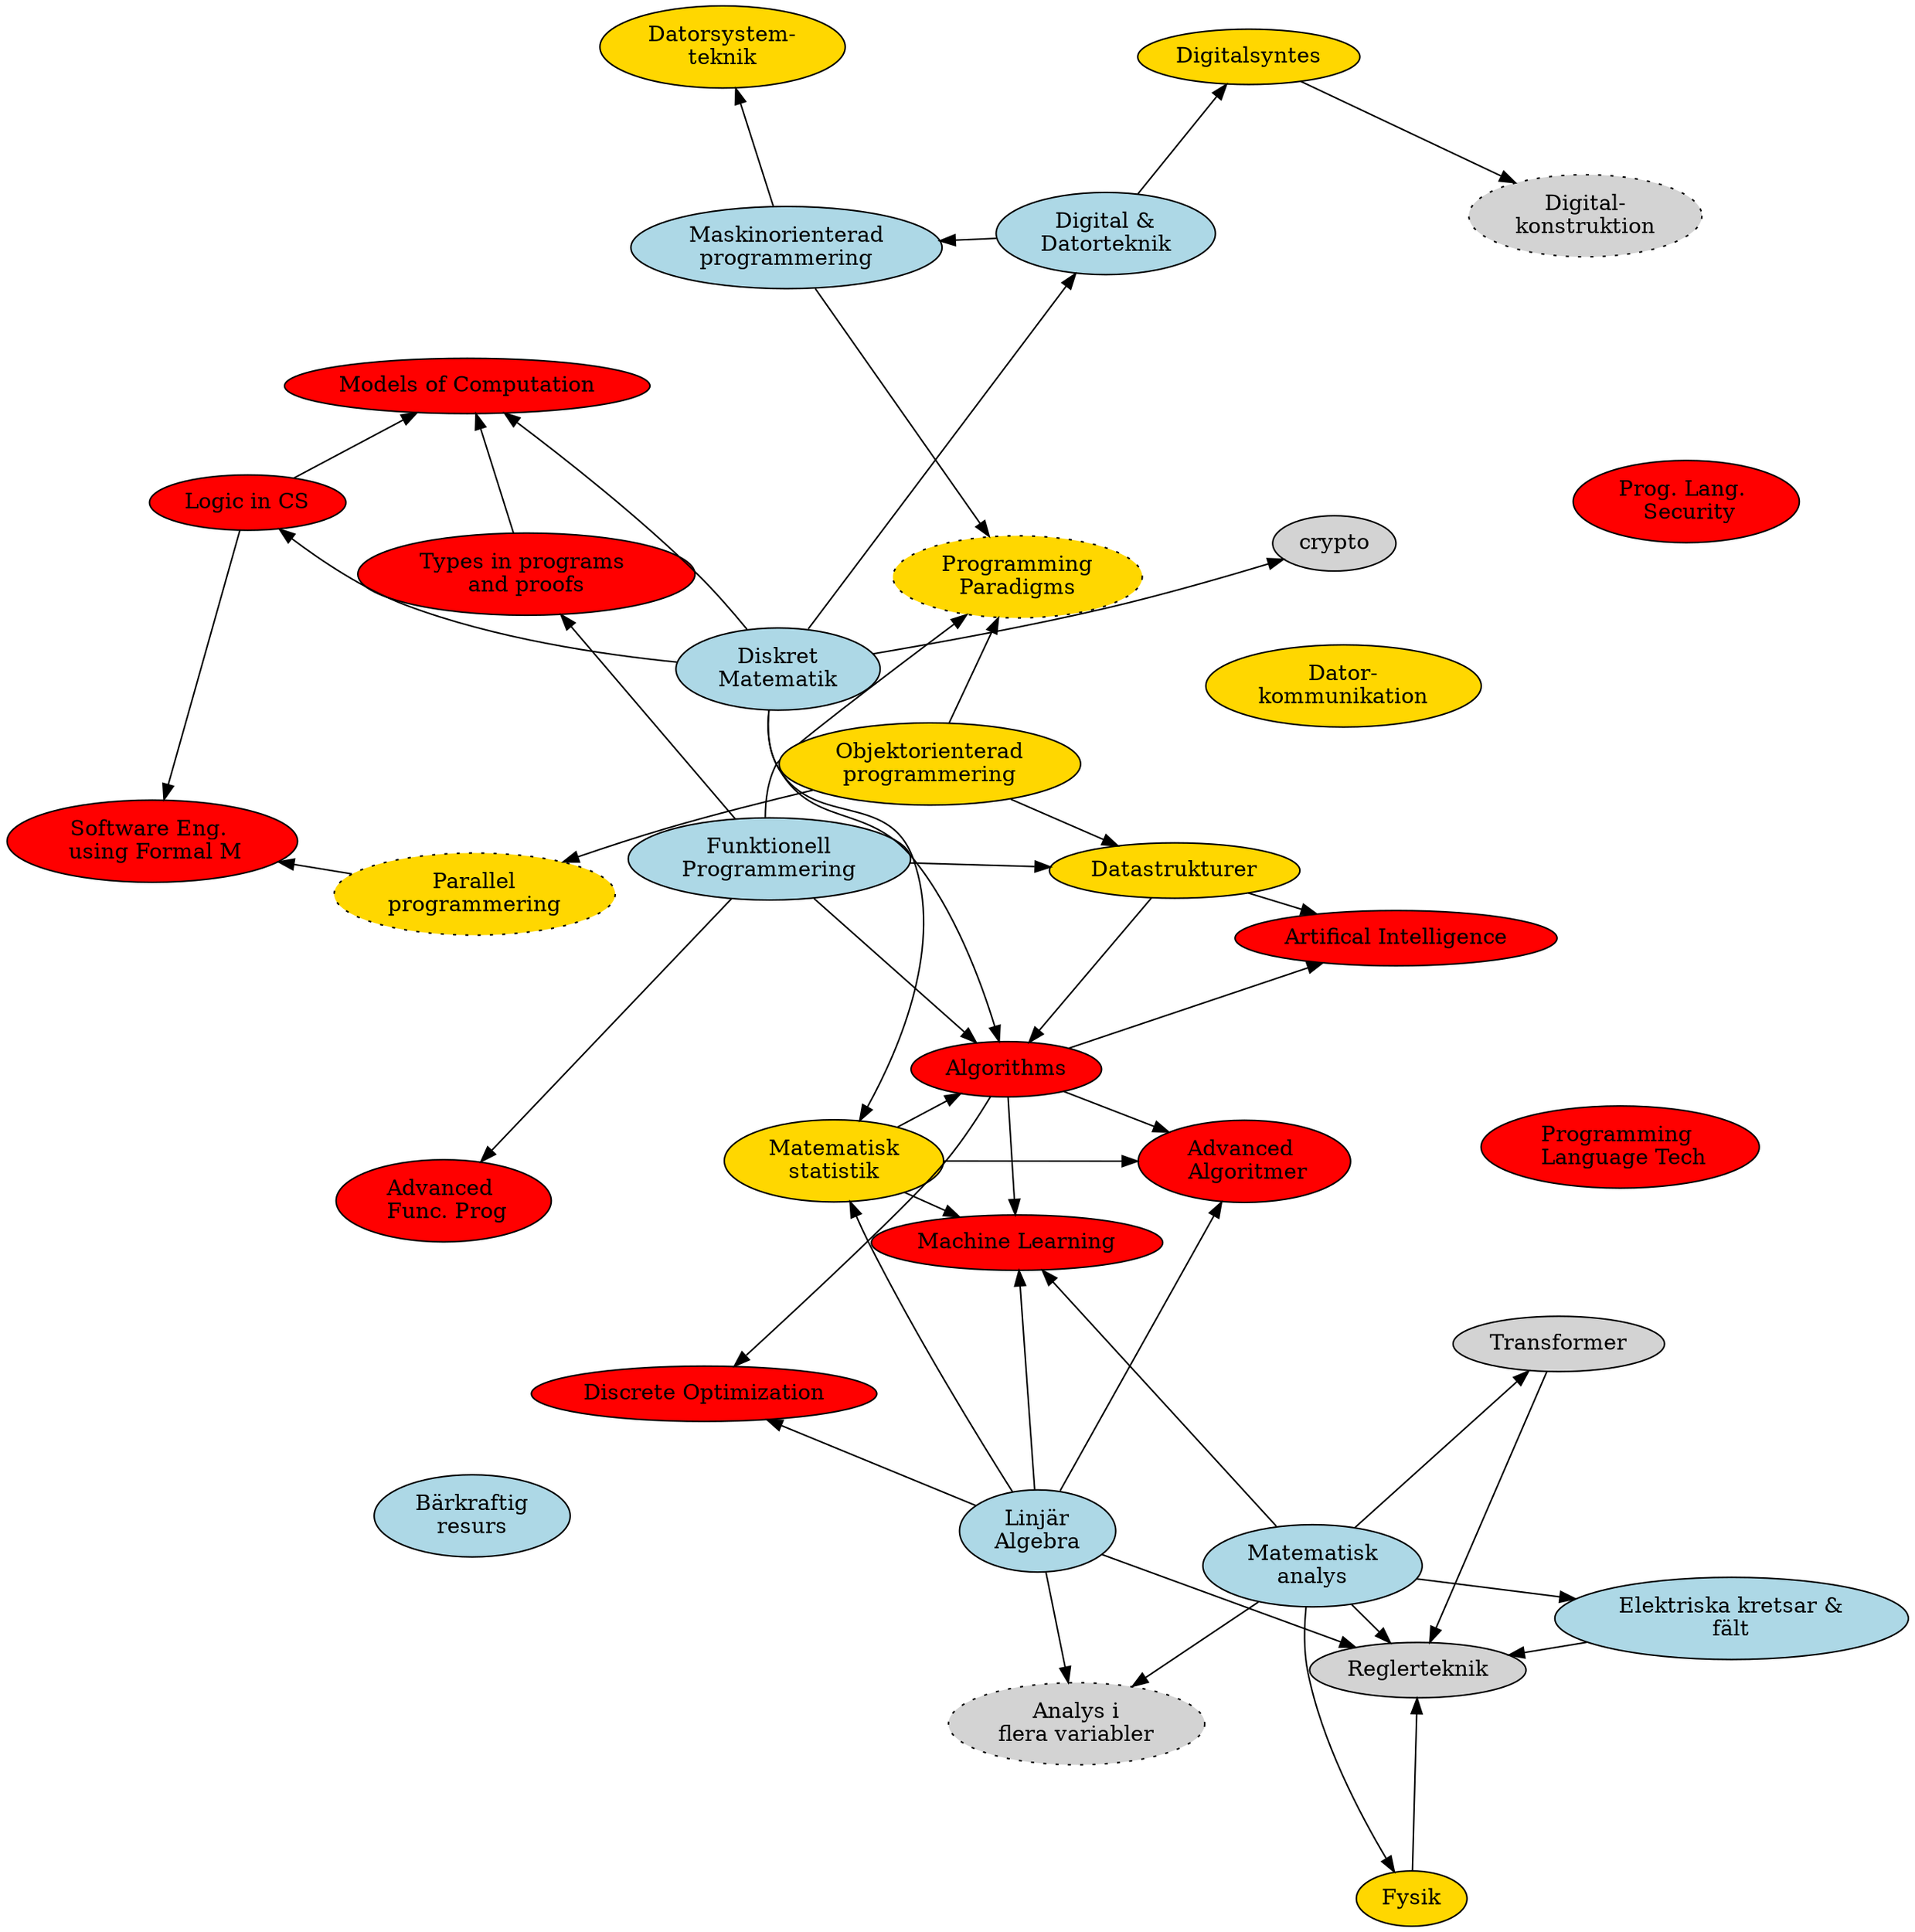 digraph G
{
	layout=fdp
	nodesep=1
	splines=true
	overlap=prism 
	node [style="solid,filled"]

	

	//TKDAT-1
	subgraph {
		node [fillcolor="lightblue"]
		haskell [label = "Funktionell\nProgrammering"]
		diskmat [label = "Diskret\nMatematik"]
		linalg [label = "Linjär\nAlgebra"]
		digodat [label = "Digital &\nDatorteknik"]
		analys [label = "Matematisk\nanalys"]
		mop [label = "Maskinorienterad\nprogrammering"]
		el [label = "Elektriska kretsar &\nfält"]
		barsaft [label = "Bärkraftig\nresurs"]
	}
	
	diskmat -> digodat
	digodat -> mop
	analys -> el

	//TKDAT-2
	subgraph {
		node [fillcolor="gold1"]
		matstat [label = "Matematisk\nstatistik"]
		oop [label = "Objektorienterad\nprogrammering"]
		fysik [label = "Fysik"]
		dstrukt [label = "Datastrukturer"]
		syntes [label = "Digitalsyntes"]
		subgraph {
			node [style="dotted, filled"]
			pp [label = "Programming\nParadigms"]
			concurrent [label = "Parallel\nprogrammering"]
		}
		dst [ label = "Datorsystem-\nteknik"]
		datakom [label = "Dator-\nkommunikation"]
	}
	haskell -> pp
	haskell -> dstrukt
	oop -> dstrukt
	oop -> concurrent
	oop -> pp
	mop -> pp
	digodat -> syntes
	mop -> dst
	analys -> fysik
	linalg -> matstat
	diskmat -> matstat
	
	//TKDAT-3
	tss [label = "Transformer"]
	regler [label = "Reglerteknik"]
	tss -> regler
	analys -> tss
	analys -> regler
	fysik -> regler
	el -> regler
	linalg -> regler
	
	//CSALL
    subgraph {
        node [style ="filled", fillcolor="red"]
        advAlg [label = "Advanced \n Algoritmer"]
        advFunc [label = "Advanced \n Func. Prog"]
        logik [label = "Logic in CS"]
        prolang [label = "Programming \n Language Tech"]
        ml [label = "Machine Learning"]
        softEng [label ="Software Eng. \n using Formal M"]
        discopt [label = "Discrete Optimization"]
        ai [label ="Artifical Intelligence"]
        models [label ="Models of Computation"]
        langsecurity [label ="Prog. Lang. \n Security"]
        types [label = "Types in programs \n and proofs "]
        algoritmer [label ="Algorithms"]
    }
    diskmat -> models
    logik -> models
    diskmat -> crypto
    haskell -> types
    types -> models
    algoritmer -> discopt
    linalg -> discopt
    concurrent -> softEng
    logik -> softEng
    //behövs denna? stat -> algoritmer -> advalg
    diskmat -> logik
    matstat -> advAlg
    linalg -> advAlg
    algoritmer -> advAlg
    algoritmer -> ml
    analys -> ml
    matstat -> ml
    linalg -> ml
    haskell -> advFunc
    dstrukt -> ai
    algoritmer -> ai
   
   //Valbara
	subgraph {
		node [style="dotted, filled"]
		flervar [label = "Analys i\nflera variabler"]
		digkonstr [label = "Digital-\nkonstruktion"]
	}
	syntes -> digkonstr
	linalg -> flervar
	analys -> flervar
	dstrukt -> algoritmer
	haskell -> algoritmer
	diskmat -> algoritmer
	matstat -> algoritmer


}	
